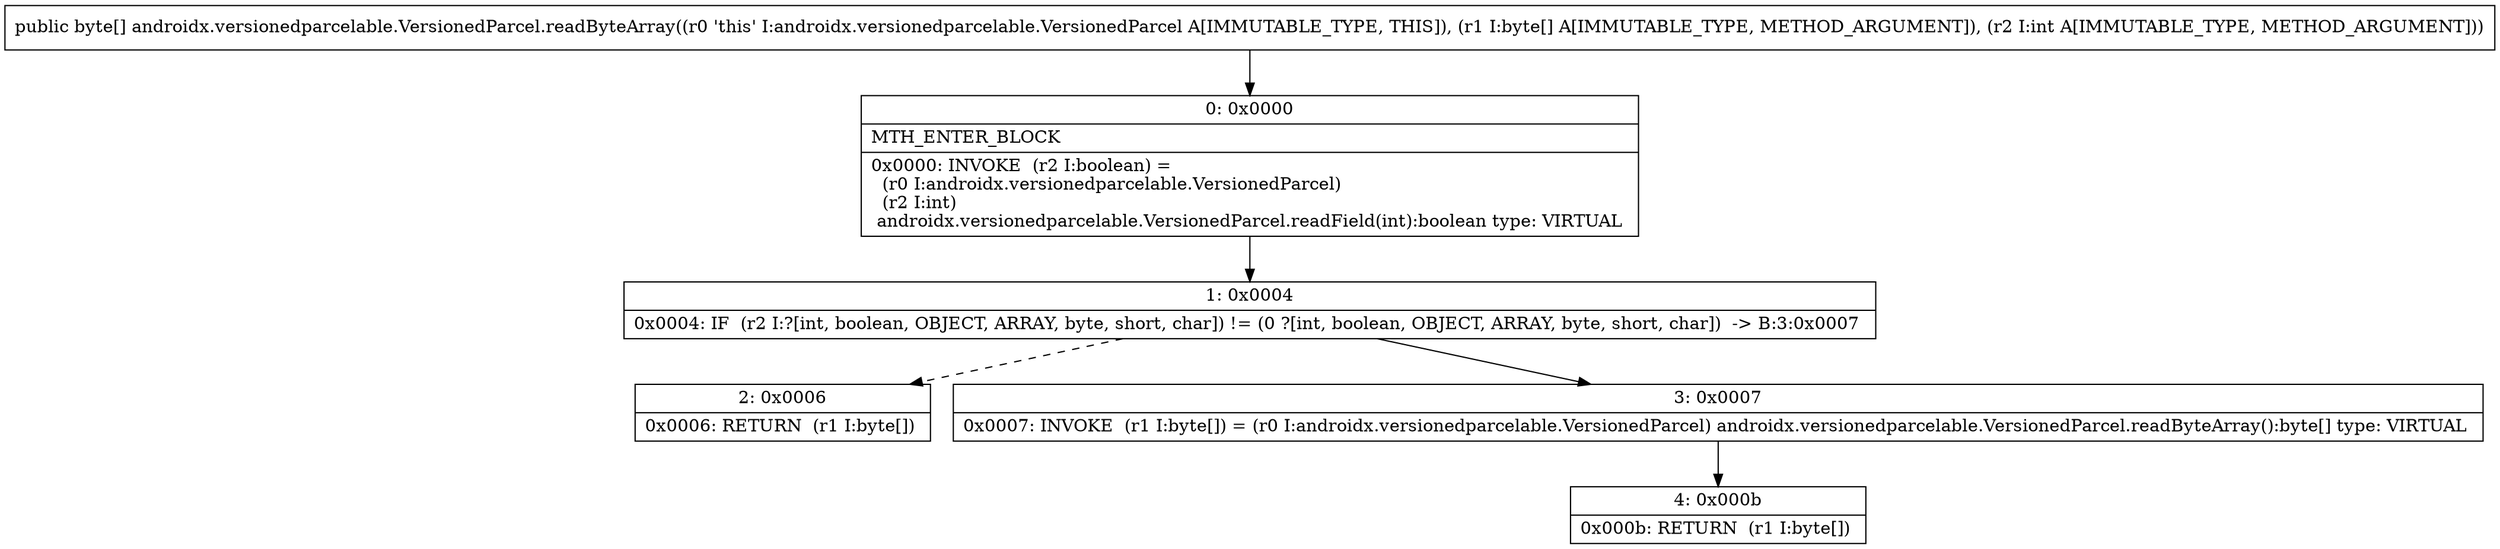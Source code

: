 digraph "CFG forandroidx.versionedparcelable.VersionedParcel.readByteArray([BI)[B" {
Node_0 [shape=record,label="{0\:\ 0x0000|MTH_ENTER_BLOCK\l|0x0000: INVOKE  (r2 I:boolean) = \l  (r0 I:androidx.versionedparcelable.VersionedParcel)\l  (r2 I:int)\l androidx.versionedparcelable.VersionedParcel.readField(int):boolean type: VIRTUAL \l}"];
Node_1 [shape=record,label="{1\:\ 0x0004|0x0004: IF  (r2 I:?[int, boolean, OBJECT, ARRAY, byte, short, char]) != (0 ?[int, boolean, OBJECT, ARRAY, byte, short, char])  \-\> B:3:0x0007 \l}"];
Node_2 [shape=record,label="{2\:\ 0x0006|0x0006: RETURN  (r1 I:byte[]) \l}"];
Node_3 [shape=record,label="{3\:\ 0x0007|0x0007: INVOKE  (r1 I:byte[]) = (r0 I:androidx.versionedparcelable.VersionedParcel) androidx.versionedparcelable.VersionedParcel.readByteArray():byte[] type: VIRTUAL \l}"];
Node_4 [shape=record,label="{4\:\ 0x000b|0x000b: RETURN  (r1 I:byte[]) \l}"];
MethodNode[shape=record,label="{public byte[] androidx.versionedparcelable.VersionedParcel.readByteArray((r0 'this' I:androidx.versionedparcelable.VersionedParcel A[IMMUTABLE_TYPE, THIS]), (r1 I:byte[] A[IMMUTABLE_TYPE, METHOD_ARGUMENT]), (r2 I:int A[IMMUTABLE_TYPE, METHOD_ARGUMENT])) }"];
MethodNode -> Node_0;
Node_0 -> Node_1;
Node_1 -> Node_2[style=dashed];
Node_1 -> Node_3;
Node_3 -> Node_4;
}

